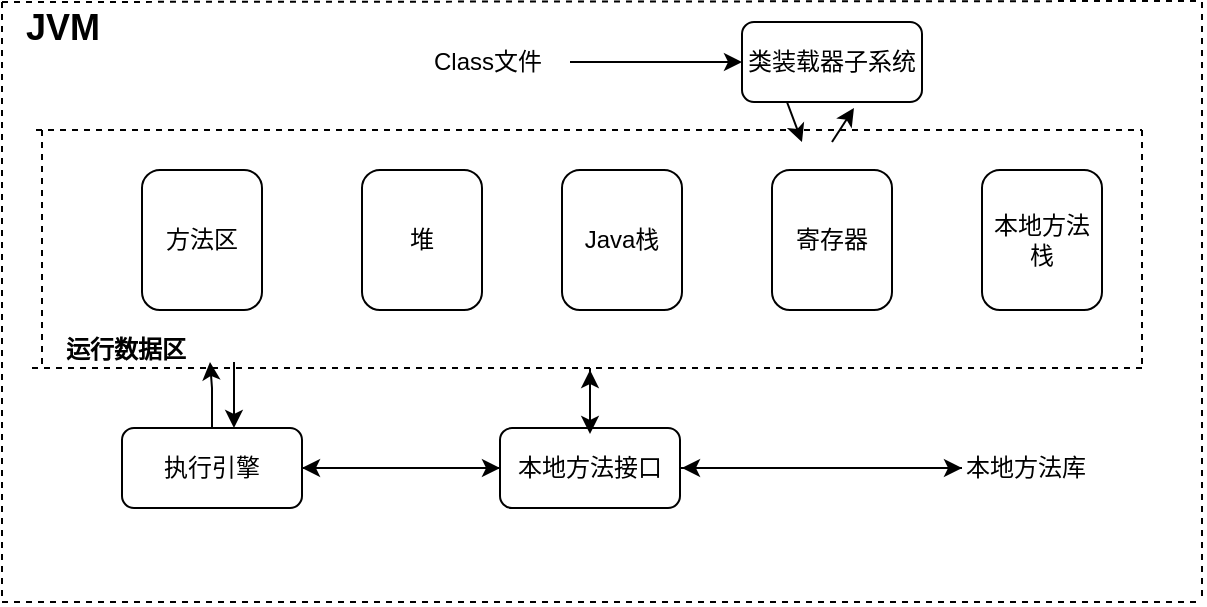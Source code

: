 <mxfile version="10.6.7" type="device"><diagram id="b2WuaupPf2i4q2LRaLYT" name="Page-1"><mxGraphModel dx="1058" dy="809" grid="1" gridSize="10" guides="1" tooltips="1" connect="1" arrows="1" fold="1" page="1" pageScale="1" pageWidth="827" pageHeight="1169" math="0" shadow="0"><root><mxCell id="0"/><mxCell id="1" parent="0"/><mxCell id="56xzTrUHamF1VRmlSplk-3" value="&lt;b&gt;&lt;font style=&quot;font-size: 18px&quot;&gt;JVM&lt;/font&gt;&lt;/b&gt;" style="text;html=1;resizable=0;points=[];autosize=1;align=left;verticalAlign=top;spacingTop=-4;" vertex="1" parent="1"><mxGeometry x="20" y="20" width="50" height="20" as="geometry"/></mxCell><mxCell id="56xzTrUHamF1VRmlSplk-39" style="edgeStyle=orthogonalEdgeStyle;rounded=0;orthogonalLoop=1;jettySize=auto;html=1;entryX=0;entryY=0.5;entryDx=0;entryDy=0;" edge="1" parent="1" source="56xzTrUHamF1VRmlSplk-4" target="56xzTrUHamF1VRmlSplk-5"><mxGeometry relative="1" as="geometry"/></mxCell><mxCell id="56xzTrUHamF1VRmlSplk-4" value="Class文件&lt;br&gt;" style="text;html=1;resizable=0;points=[];autosize=1;align=left;verticalAlign=top;spacingTop=-4;" vertex="1" parent="1"><mxGeometry x="224" y="40" width="70" height="20" as="geometry"/></mxCell><mxCell id="56xzTrUHamF1VRmlSplk-5" value="类装载器子系统" style="rounded=1;whiteSpace=wrap;html=1;" vertex="1" parent="1"><mxGeometry x="380" y="30" width="90" height="40" as="geometry"/></mxCell><mxCell id="56xzTrUHamF1VRmlSplk-7" value="方法区" style="rounded=1;whiteSpace=wrap;html=1;" vertex="1" parent="1"><mxGeometry x="80" y="104" width="60" height="70" as="geometry"/></mxCell><mxCell id="56xzTrUHamF1VRmlSplk-8" value="堆" style="rounded=1;whiteSpace=wrap;html=1;" vertex="1" parent="1"><mxGeometry x="190" y="104" width="60" height="70" as="geometry"/></mxCell><mxCell id="56xzTrUHamF1VRmlSplk-9" value="Java栈" style="rounded=1;whiteSpace=wrap;html=1;" vertex="1" parent="1"><mxGeometry x="290" y="104" width="60" height="70" as="geometry"/></mxCell><mxCell id="56xzTrUHamF1VRmlSplk-10" value="寄存器" style="rounded=1;whiteSpace=wrap;html=1;" vertex="1" parent="1"><mxGeometry x="395" y="104" width="60" height="70" as="geometry"/></mxCell><mxCell id="56xzTrUHamF1VRmlSplk-11" value="本地方法栈" style="rounded=1;whiteSpace=wrap;html=1;" vertex="1" parent="1"><mxGeometry x="500" y="104" width="60" height="70" as="geometry"/></mxCell><mxCell id="56xzTrUHamF1VRmlSplk-14" value="运行数据区" style="text;html=1;resizable=0;points=[];autosize=1;align=left;verticalAlign=top;spacingTop=-4;fontStyle=1" vertex="1" parent="1"><mxGeometry x="40" y="184" width="80" height="20" as="geometry"/></mxCell><mxCell id="56xzTrUHamF1VRmlSplk-21" style="edgeStyle=orthogonalEdgeStyle;rounded=0;orthogonalLoop=1;jettySize=auto;html=1;" edge="1" parent="1" source="56xzTrUHamF1VRmlSplk-15" target="56xzTrUHamF1VRmlSplk-16"><mxGeometry relative="1" as="geometry"/></mxCell><mxCell id="56xzTrUHamF1VRmlSplk-36" style="edgeStyle=orthogonalEdgeStyle;rounded=0;orthogonalLoop=1;jettySize=auto;html=1;" edge="1" parent="1" source="56xzTrUHamF1VRmlSplk-15"><mxGeometry relative="1" as="geometry"><mxPoint x="114" y="200" as="targetPoint"/></mxGeometry></mxCell><mxCell id="56xzTrUHamF1VRmlSplk-15" value="执行引擎" style="rounded=1;whiteSpace=wrap;html=1;" vertex="1" parent="1"><mxGeometry x="70" y="233" width="90" height="40" as="geometry"/></mxCell><mxCell id="56xzTrUHamF1VRmlSplk-18" style="edgeStyle=orthogonalEdgeStyle;rounded=0;orthogonalLoop=1;jettySize=auto;html=1;" edge="1" parent="1" source="56xzTrUHamF1VRmlSplk-16" target="56xzTrUHamF1VRmlSplk-17"><mxGeometry relative="1" as="geometry"/></mxCell><mxCell id="56xzTrUHamF1VRmlSplk-20" style="edgeStyle=orthogonalEdgeStyle;rounded=0;orthogonalLoop=1;jettySize=auto;html=1;entryX=1;entryY=0.5;entryDx=0;entryDy=0;" edge="1" parent="1" source="56xzTrUHamF1VRmlSplk-16" target="56xzTrUHamF1VRmlSplk-15"><mxGeometry relative="1" as="geometry"/></mxCell><mxCell id="56xzTrUHamF1VRmlSplk-23" style="edgeStyle=orthogonalEdgeStyle;rounded=0;orthogonalLoop=1;jettySize=auto;html=1;" edge="1" parent="1" source="56xzTrUHamF1VRmlSplk-16"><mxGeometry relative="1" as="geometry"><mxPoint x="304" y="204" as="targetPoint"/><Array as="points"><mxPoint x="304" y="204"/><mxPoint x="304" y="204"/></Array></mxGeometry></mxCell><mxCell id="56xzTrUHamF1VRmlSplk-16" value="本地方法接口" style="rounded=1;whiteSpace=wrap;html=1;" vertex="1" parent="1"><mxGeometry x="259" y="233" width="90" height="40" as="geometry"/></mxCell><mxCell id="56xzTrUHamF1VRmlSplk-19" style="edgeStyle=orthogonalEdgeStyle;rounded=0;orthogonalLoop=1;jettySize=auto;html=1;" edge="1" parent="1" source="56xzTrUHamF1VRmlSplk-17"><mxGeometry relative="1" as="geometry"><mxPoint x="350" y="253" as="targetPoint"/></mxGeometry></mxCell><mxCell id="56xzTrUHamF1VRmlSplk-17" value="本地方法库" style="text;html=1;resizable=0;points=[];autosize=1;align=left;verticalAlign=top;spacingTop=-4;" vertex="1" parent="1"><mxGeometry x="490" y="243" width="80" height="20" as="geometry"/></mxCell><mxCell id="56xzTrUHamF1VRmlSplk-28" value="" style="endArrow=none;dashed=1;html=1;" edge="1" parent="1"><mxGeometry width="50" height="50" relative="1" as="geometry"><mxPoint x="10" y="320" as="sourcePoint"/><mxPoint x="610" y="320" as="targetPoint"/></mxGeometry></mxCell><mxCell id="56xzTrUHamF1VRmlSplk-29" value="" style="endArrow=none;dashed=1;html=1;" edge="1" parent="1"><mxGeometry width="50" height="50" relative="1" as="geometry"><mxPoint x="610" y="20" as="sourcePoint"/><mxPoint x="610" y="320" as="targetPoint"/></mxGeometry></mxCell><mxCell id="56xzTrUHamF1VRmlSplk-30" value="" style="endArrow=none;dashed=1;html=1;" edge="1" parent="1"><mxGeometry width="50" height="50" relative="1" as="geometry"><mxPoint x="25" y="203" as="sourcePoint"/><mxPoint x="580" y="203" as="targetPoint"/></mxGeometry></mxCell><mxCell id="56xzTrUHamF1VRmlSplk-31" value="" style="endArrow=none;dashed=1;html=1;" edge="1" parent="1"><mxGeometry width="50" height="50" relative="1" as="geometry"><mxPoint x="580" y="84" as="sourcePoint"/><mxPoint x="580" y="203" as="targetPoint"/></mxGeometry></mxCell><mxCell id="56xzTrUHamF1VRmlSplk-32" value="" style="endArrow=none;dashed=1;html=1;" edge="1" parent="1"><mxGeometry width="50" height="50" relative="1" as="geometry"><mxPoint x="27" y="84" as="sourcePoint"/><mxPoint x="580" y="84" as="targetPoint"/></mxGeometry></mxCell><mxCell id="56xzTrUHamF1VRmlSplk-33" value="" style="endArrow=none;dashed=1;html=1;" edge="1" parent="1"><mxGeometry width="50" height="50" relative="1" as="geometry"><mxPoint x="30" y="84" as="sourcePoint"/><mxPoint x="30" y="203" as="targetPoint"/></mxGeometry></mxCell><mxCell id="56xzTrUHamF1VRmlSplk-34" value="" style="endArrow=none;dashed=1;html=1;" edge="1" parent="1"><mxGeometry width="50" height="50" relative="1" as="geometry"><mxPoint x="10" y="20" as="sourcePoint"/><mxPoint x="610" y="19.5" as="targetPoint"/></mxGeometry></mxCell><mxCell id="56xzTrUHamF1VRmlSplk-35" value="" style="endArrow=none;dashed=1;html=1;" edge="1" parent="1"><mxGeometry width="50" height="50" relative="1" as="geometry"><mxPoint x="10" y="20" as="sourcePoint"/><mxPoint x="10" y="320" as="targetPoint"/></mxGeometry></mxCell><mxCell id="56xzTrUHamF1VRmlSplk-37" value="" style="endArrow=classic;html=1;entryX=0.622;entryY=0;entryDx=0;entryDy=0;entryPerimeter=0;" edge="1" parent="1" target="56xzTrUHamF1VRmlSplk-15"><mxGeometry width="50" height="50" relative="1" as="geometry"><mxPoint x="126" y="200" as="sourcePoint"/><mxPoint x="60" y="340" as="targetPoint"/></mxGeometry></mxCell><mxCell id="56xzTrUHamF1VRmlSplk-38" value="" style="endArrow=classic;html=1;entryX=0.75;entryY=0;entryDx=0;entryDy=0;" edge="1" parent="1"><mxGeometry width="50" height="50" relative="1" as="geometry"><mxPoint x="304" y="203" as="sourcePoint"/><mxPoint x="304" y="236" as="targetPoint"/></mxGeometry></mxCell><mxCell id="56xzTrUHamF1VRmlSplk-41" value="" style="endArrow=classic;html=1;exitX=0.25;exitY=1;exitDx=0;exitDy=0;" edge="1" parent="1" source="56xzTrUHamF1VRmlSplk-5"><mxGeometry width="50" height="50" relative="1" as="geometry"><mxPoint x="10" y="390" as="sourcePoint"/><mxPoint x="410" y="90" as="targetPoint"/></mxGeometry></mxCell><mxCell id="56xzTrUHamF1VRmlSplk-42" value="" style="endArrow=classic;html=1;entryX=0.622;entryY=1.075;entryDx=0;entryDy=0;entryPerimeter=0;" edge="1" parent="1" target="56xzTrUHamF1VRmlSplk-5"><mxGeometry width="50" height="50" relative="1" as="geometry"><mxPoint x="425" y="90" as="sourcePoint"/><mxPoint x="420" y="100" as="targetPoint"/></mxGeometry></mxCell></root></mxGraphModel></diagram></mxfile>
